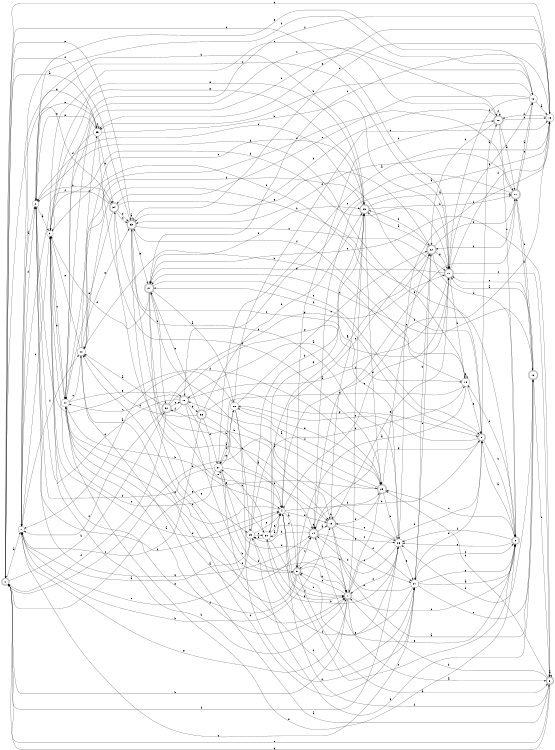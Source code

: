 digraph n30_9 {
__start0 [label="" shape="none"];

rankdir=LR;
size="8,5";

s0 [style="rounded,filled", color="black", fillcolor="white" shape="doublecircle", label="0"];
s1 [style="filled", color="black", fillcolor="white" shape="circle", label="1"];
s2 [style="filled", color="black", fillcolor="white" shape="circle", label="2"];
s3 [style="filled", color="black", fillcolor="white" shape="circle", label="3"];
s4 [style="filled", color="black", fillcolor="white" shape="circle", label="4"];
s5 [style="rounded,filled", color="black", fillcolor="white" shape="doublecircle", label="5"];
s6 [style="rounded,filled", color="black", fillcolor="white" shape="doublecircle", label="6"];
s7 [style="rounded,filled", color="black", fillcolor="white" shape="doublecircle", label="7"];
s8 [style="rounded,filled", color="black", fillcolor="white" shape="doublecircle", label="8"];
s9 [style="rounded,filled", color="black", fillcolor="white" shape="doublecircle", label="9"];
s10 [style="rounded,filled", color="black", fillcolor="white" shape="doublecircle", label="10"];
s11 [style="rounded,filled", color="black", fillcolor="white" shape="doublecircle", label="11"];
s12 [style="filled", color="black", fillcolor="white" shape="circle", label="12"];
s13 [style="filled", color="black", fillcolor="white" shape="circle", label="13"];
s14 [style="rounded,filled", color="black", fillcolor="white" shape="doublecircle", label="14"];
s15 [style="rounded,filled", color="black", fillcolor="white" shape="doublecircle", label="15"];
s16 [style="rounded,filled", color="black", fillcolor="white" shape="doublecircle", label="16"];
s17 [style="rounded,filled", color="black", fillcolor="white" shape="doublecircle", label="17"];
s18 [style="rounded,filled", color="black", fillcolor="white" shape="doublecircle", label="18"];
s19 [style="filled", color="black", fillcolor="white" shape="circle", label="19"];
s20 [style="filled", color="black", fillcolor="white" shape="circle", label="20"];
s21 [style="filled", color="black", fillcolor="white" shape="circle", label="21"];
s22 [style="rounded,filled", color="black", fillcolor="white" shape="doublecircle", label="22"];
s23 [style="rounded,filled", color="black", fillcolor="white" shape="doublecircle", label="23"];
s24 [style="filled", color="black", fillcolor="white" shape="circle", label="24"];
s25 [style="rounded,filled", color="black", fillcolor="white" shape="doublecircle", label="25"];
s26 [style="filled", color="black", fillcolor="white" shape="circle", label="26"];
s27 [style="rounded,filled", color="black", fillcolor="white" shape="doublecircle", label="27"];
s28 [style="filled", color="black", fillcolor="white" shape="circle", label="28"];
s29 [style="filled", color="black", fillcolor="white" shape="circle", label="29"];
s30 [style="filled", color="black", fillcolor="white" shape="circle", label="30"];
s31 [style="filled", color="black", fillcolor="white" shape="circle", label="31"];
s32 [style="rounded,filled", color="black", fillcolor="white" shape="doublecircle", label="32"];
s33 [style="rounded,filled", color="black", fillcolor="white" shape="doublecircle", label="33"];
s34 [style="rounded,filled", color="black", fillcolor="white" shape="doublecircle", label="34"];
s35 [style="filled", color="black", fillcolor="white" shape="circle", label="35"];
s36 [style="rounded,filled", color="black", fillcolor="white" shape="doublecircle", label="36"];
s0 -> s1 [label="a"];
s0 -> s32 [label="b"];
s0 -> s17 [label="c"];
s0 -> s25 [label="d"];
s0 -> s33 [label="e"];
s0 -> s26 [label="f"];
s0 -> s34 [label="g"];
s1 -> s2 [label="a"];
s1 -> s15 [label="b"];
s1 -> s21 [label="c"];
s1 -> s2 [label="d"];
s1 -> s12 [label="e"];
s1 -> s20 [label="f"];
s1 -> s35 [label="g"];
s2 -> s3 [label="a"];
s2 -> s23 [label="b"];
s2 -> s17 [label="c"];
s2 -> s25 [label="d"];
s2 -> s35 [label="e"];
s2 -> s4 [label="f"];
s2 -> s14 [label="g"];
s3 -> s4 [label="a"];
s3 -> s7 [label="b"];
s3 -> s24 [label="c"];
s3 -> s1 [label="d"];
s3 -> s10 [label="e"];
s3 -> s9 [label="f"];
s3 -> s23 [label="g"];
s4 -> s5 [label="a"];
s4 -> s9 [label="b"];
s4 -> s8 [label="c"];
s4 -> s7 [label="d"];
s4 -> s15 [label="e"];
s4 -> s13 [label="f"];
s4 -> s24 [label="g"];
s5 -> s6 [label="a"];
s5 -> s10 [label="b"];
s5 -> s14 [label="c"];
s5 -> s20 [label="d"];
s5 -> s3 [label="e"];
s5 -> s31 [label="f"];
s5 -> s7 [label="g"];
s6 -> s6 [label="a"];
s6 -> s7 [label="b"];
s6 -> s27 [label="c"];
s6 -> s25 [label="d"];
s6 -> s0 [label="e"];
s6 -> s4 [label="f"];
s6 -> s0 [label="g"];
s7 -> s6 [label="a"];
s7 -> s0 [label="b"];
s7 -> s8 [label="c"];
s7 -> s9 [label="d"];
s7 -> s5 [label="e"];
s7 -> s23 [label="f"];
s7 -> s1 [label="g"];
s8 -> s9 [label="a"];
s8 -> s24 [label="b"];
s8 -> s25 [label="c"];
s8 -> s19 [label="d"];
s8 -> s14 [label="e"];
s8 -> s26 [label="f"];
s8 -> s26 [label="g"];
s9 -> s10 [label="a"];
s9 -> s8 [label="b"];
s9 -> s28 [label="c"];
s9 -> s2 [label="d"];
s9 -> s21 [label="e"];
s9 -> s27 [label="f"];
s9 -> s14 [label="g"];
s10 -> s11 [label="a"];
s10 -> s24 [label="b"];
s10 -> s8 [label="c"];
s10 -> s22 [label="d"];
s10 -> s13 [label="e"];
s10 -> s10 [label="f"];
s10 -> s33 [label="g"];
s11 -> s12 [label="a"];
s11 -> s16 [label="b"];
s11 -> s12 [label="c"];
s11 -> s33 [label="d"];
s11 -> s18 [label="e"];
s11 -> s22 [label="f"];
s11 -> s14 [label="g"];
s12 -> s13 [label="a"];
s12 -> s35 [label="b"];
s12 -> s24 [label="c"];
s12 -> s17 [label="d"];
s12 -> s34 [label="e"];
s12 -> s2 [label="f"];
s12 -> s17 [label="g"];
s13 -> s14 [label="a"];
s13 -> s26 [label="b"];
s13 -> s27 [label="c"];
s13 -> s10 [label="d"];
s13 -> s35 [label="e"];
s13 -> s24 [label="f"];
s13 -> s0 [label="g"];
s14 -> s15 [label="a"];
s14 -> s29 [label="b"];
s14 -> s21 [label="c"];
s14 -> s30 [label="d"];
s14 -> s26 [label="e"];
s14 -> s25 [label="f"];
s14 -> s14 [label="g"];
s15 -> s16 [label="a"];
s15 -> s15 [label="b"];
s15 -> s7 [label="c"];
s15 -> s23 [label="d"];
s15 -> s26 [label="e"];
s15 -> s21 [label="f"];
s15 -> s17 [label="g"];
s16 -> s17 [label="a"];
s16 -> s6 [label="b"];
s16 -> s27 [label="c"];
s16 -> s26 [label="d"];
s16 -> s17 [label="e"];
s16 -> s11 [label="f"];
s16 -> s29 [label="g"];
s17 -> s18 [label="a"];
s17 -> s19 [label="b"];
s17 -> s6 [label="c"];
s17 -> s3 [label="d"];
s17 -> s4 [label="e"];
s17 -> s13 [label="f"];
s17 -> s27 [label="g"];
s18 -> s19 [label="a"];
s18 -> s5 [label="b"];
s18 -> s24 [label="c"];
s18 -> s2 [label="d"];
s18 -> s30 [label="e"];
s18 -> s32 [label="f"];
s18 -> s36 [label="g"];
s19 -> s5 [label="a"];
s19 -> s20 [label="b"];
s19 -> s31 [label="c"];
s19 -> s2 [label="d"];
s19 -> s9 [label="e"];
s19 -> s33 [label="f"];
s19 -> s19 [label="g"];
s20 -> s6 [label="a"];
s20 -> s8 [label="b"];
s20 -> s21 [label="c"];
s20 -> s11 [label="d"];
s20 -> s3 [label="e"];
s20 -> s35 [label="f"];
s20 -> s33 [label="g"];
s21 -> s8 [label="a"];
s21 -> s22 [label="b"];
s21 -> s16 [label="c"];
s21 -> s14 [label="d"];
s21 -> s5 [label="e"];
s21 -> s8 [label="f"];
s21 -> s8 [label="g"];
s22 -> s23 [label="a"];
s22 -> s11 [label="b"];
s22 -> s4 [label="c"];
s22 -> s8 [label="d"];
s22 -> s21 [label="e"];
s22 -> s23 [label="f"];
s22 -> s17 [label="g"];
s23 -> s11 [label="a"];
s23 -> s11 [label="b"];
s23 -> s24 [label="c"];
s23 -> s25 [label="d"];
s23 -> s3 [label="e"];
s23 -> s20 [label="f"];
s23 -> s30 [label="g"];
s24 -> s7 [label="a"];
s24 -> s4 [label="b"];
s24 -> s20 [label="c"];
s24 -> s14 [label="d"];
s24 -> s18 [label="e"];
s24 -> s7 [label="f"];
s24 -> s3 [label="g"];
s25 -> s18 [label="a"];
s25 -> s26 [label="b"];
s25 -> s7 [label="c"];
s25 -> s15 [label="d"];
s25 -> s22 [label="e"];
s25 -> s28 [label="f"];
s25 -> s0 [label="g"];
s26 -> s27 [label="a"];
s26 -> s30 [label="b"];
s26 -> s33 [label="c"];
s26 -> s5 [label="d"];
s26 -> s21 [label="e"];
s26 -> s7 [label="f"];
s26 -> s34 [label="g"];
s27 -> s28 [label="a"];
s27 -> s32 [label="b"];
s27 -> s9 [label="c"];
s27 -> s3 [label="d"];
s27 -> s4 [label="e"];
s27 -> s23 [label="f"];
s27 -> s29 [label="g"];
s28 -> s1 [label="a"];
s28 -> s29 [label="b"];
s28 -> s22 [label="c"];
s28 -> s21 [label="d"];
s28 -> s25 [label="e"];
s28 -> s31 [label="f"];
s28 -> s13 [label="g"];
s29 -> s1 [label="a"];
s29 -> s23 [label="b"];
s29 -> s30 [label="c"];
s29 -> s19 [label="d"];
s29 -> s1 [label="e"];
s29 -> s26 [label="f"];
s29 -> s4 [label="g"];
s30 -> s4 [label="a"];
s30 -> s31 [label="b"];
s30 -> s22 [label="c"];
s30 -> s29 [label="d"];
s30 -> s4 [label="e"];
s30 -> s7 [label="f"];
s30 -> s7 [label="g"];
s31 -> s13 [label="a"];
s31 -> s2 [label="b"];
s31 -> s3 [label="c"];
s31 -> s7 [label="d"];
s31 -> s15 [label="e"];
s31 -> s21 [label="f"];
s31 -> s28 [label="g"];
s32 -> s20 [label="a"];
s32 -> s4 [label="b"];
s32 -> s18 [label="c"];
s32 -> s1 [label="d"];
s32 -> s17 [label="e"];
s32 -> s0 [label="f"];
s32 -> s17 [label="g"];
s33 -> s33 [label="a"];
s33 -> s15 [label="b"];
s33 -> s17 [label="c"];
s33 -> s13 [label="d"];
s33 -> s7 [label="e"];
s33 -> s0 [label="f"];
s33 -> s27 [label="g"];
s34 -> s15 [label="a"];
s34 -> s2 [label="b"];
s34 -> s33 [label="c"];
s34 -> s33 [label="d"];
s34 -> s24 [label="e"];
s34 -> s1 [label="f"];
s34 -> s22 [label="g"];
s35 -> s0 [label="a"];
s35 -> s17 [label="b"];
s35 -> s35 [label="c"];
s35 -> s3 [label="d"];
s35 -> s2 [label="e"];
s35 -> s25 [label="f"];
s35 -> s34 [label="g"];
s36 -> s14 [label="a"];
s36 -> s23 [label="b"];
s36 -> s1 [label="c"];
s36 -> s20 [label="d"];
s36 -> s27 [label="e"];
s36 -> s31 [label="f"];
s36 -> s9 [label="g"];

}